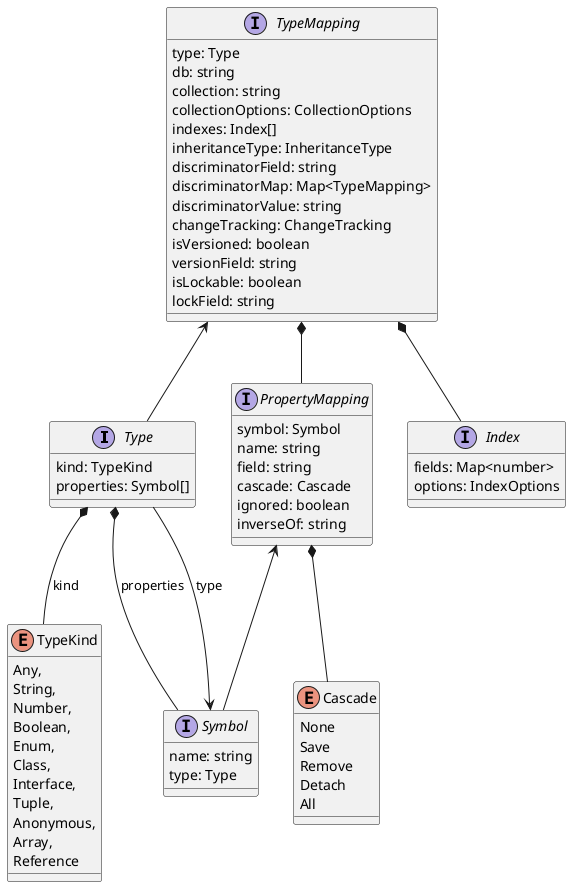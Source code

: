 @startuml

interface Type {

    kind: TypeKind
    properties: Symbol[]
}
Type *-- TypeKind : kind
Type *-- Symbol : properties

enum TypeKind {
    Any,
    String,
    Number,
    Boolean,
    Enum,
    Class,
    Interface,
    Tuple,
    Anonymous,
    Array,
    Reference
}

interface Symbol {
    name: string
    type: Type
}
Symbol <-- Type : type

interface TypeMapping {

    type: Type
    db: string
    collection: string
    collectionOptions: CollectionOptions
    indexes: Index[]
    inheritanceType: InheritanceType
    discriminatorField: string
    discriminatorMap: Map<TypeMapping>
    discriminatorValue: string
    changeTracking: ChangeTracking
    isVersioned: boolean
    versionField: string
    isLockable: boolean
    lockField: string
}
TypeMapping <-- Type
TypeMapping *-- PropertyMapping
TypeMapping *-- Index

interface PropertyMapping {

    symbol: Symbol
    name: string
    field: string
    cascade: Cascade
    ignored: boolean
    inverseOf: string
}
PropertyMapping <-- Symbol
PropertyMapping *-- Cascade

enum Cascade {
    None
    Save
    Remove
    Detach
    All
}

interface Index {
    fields: Map<number>
    options: IndexOptions
}

@enduml